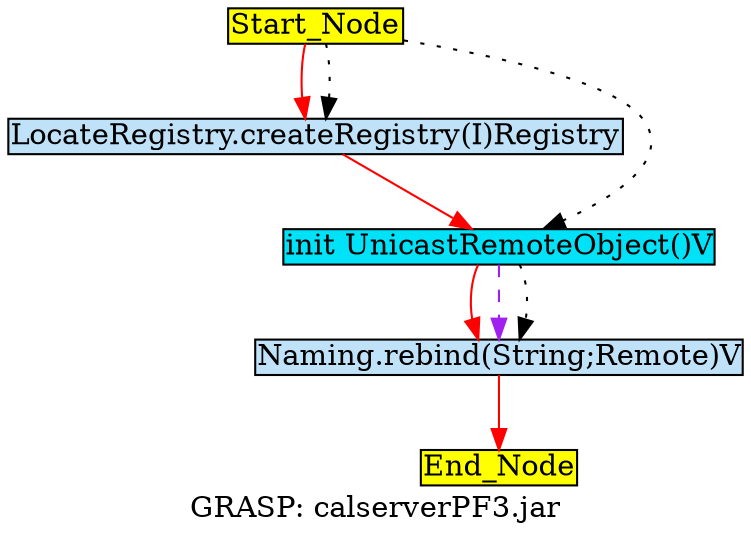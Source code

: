 digraph G {
	graph[label="GRASP: calserverPF3.jar"];	node[style=filled,fillcolor ="white",shape=box,margin=0.02,width=0,height=0];
	"Start_Node"[fillcolor ="yellow",style="filled" ];
	"LocateRegistry.createRegistry(I)Registry"[fillcolor ="#c0e2f8",style="filled" ];
	"Naming.rebind(String;Remote)V"[fillcolor ="#c0e2f8",style="filled" ];
	"End_Node"[fillcolor ="yellow",style="filled" ];
	"Start_Node"[fillcolor ="yellow",style="filled" ];
	"init UnicastRemoteObject()V"[fillcolor ="#00e2f8",style="filled" ];
	"LocateRegistry.createRegistry(I)Registry" -> "init UnicastRemoteObject()V"[color="red",style=solid];
	"Naming.rebind(String;Remote)V" -> "End_Node"[color="red",style=solid];
	"Start_Node" -> "LocateRegistry.createRegistry(I)Registry"[color="red",style=solid];
	"Start_Node" -> "LocateRegistry.createRegistry(I)Registry"[color="black",style=dotted];
	"Start_Node" -> "init UnicastRemoteObject()V"[color="black",style=dotted];
	"init UnicastRemoteObject()V" -> "Naming.rebind(String;Remote)V"[color="red",style=solid];
	"init UnicastRemoteObject()V" -> "Naming.rebind(String;Remote)V"[color="purple",style=dashed];
	"init UnicastRemoteObject()V" -> "Naming.rebind(String;Remote)V"[color="black",style=dotted];
}
